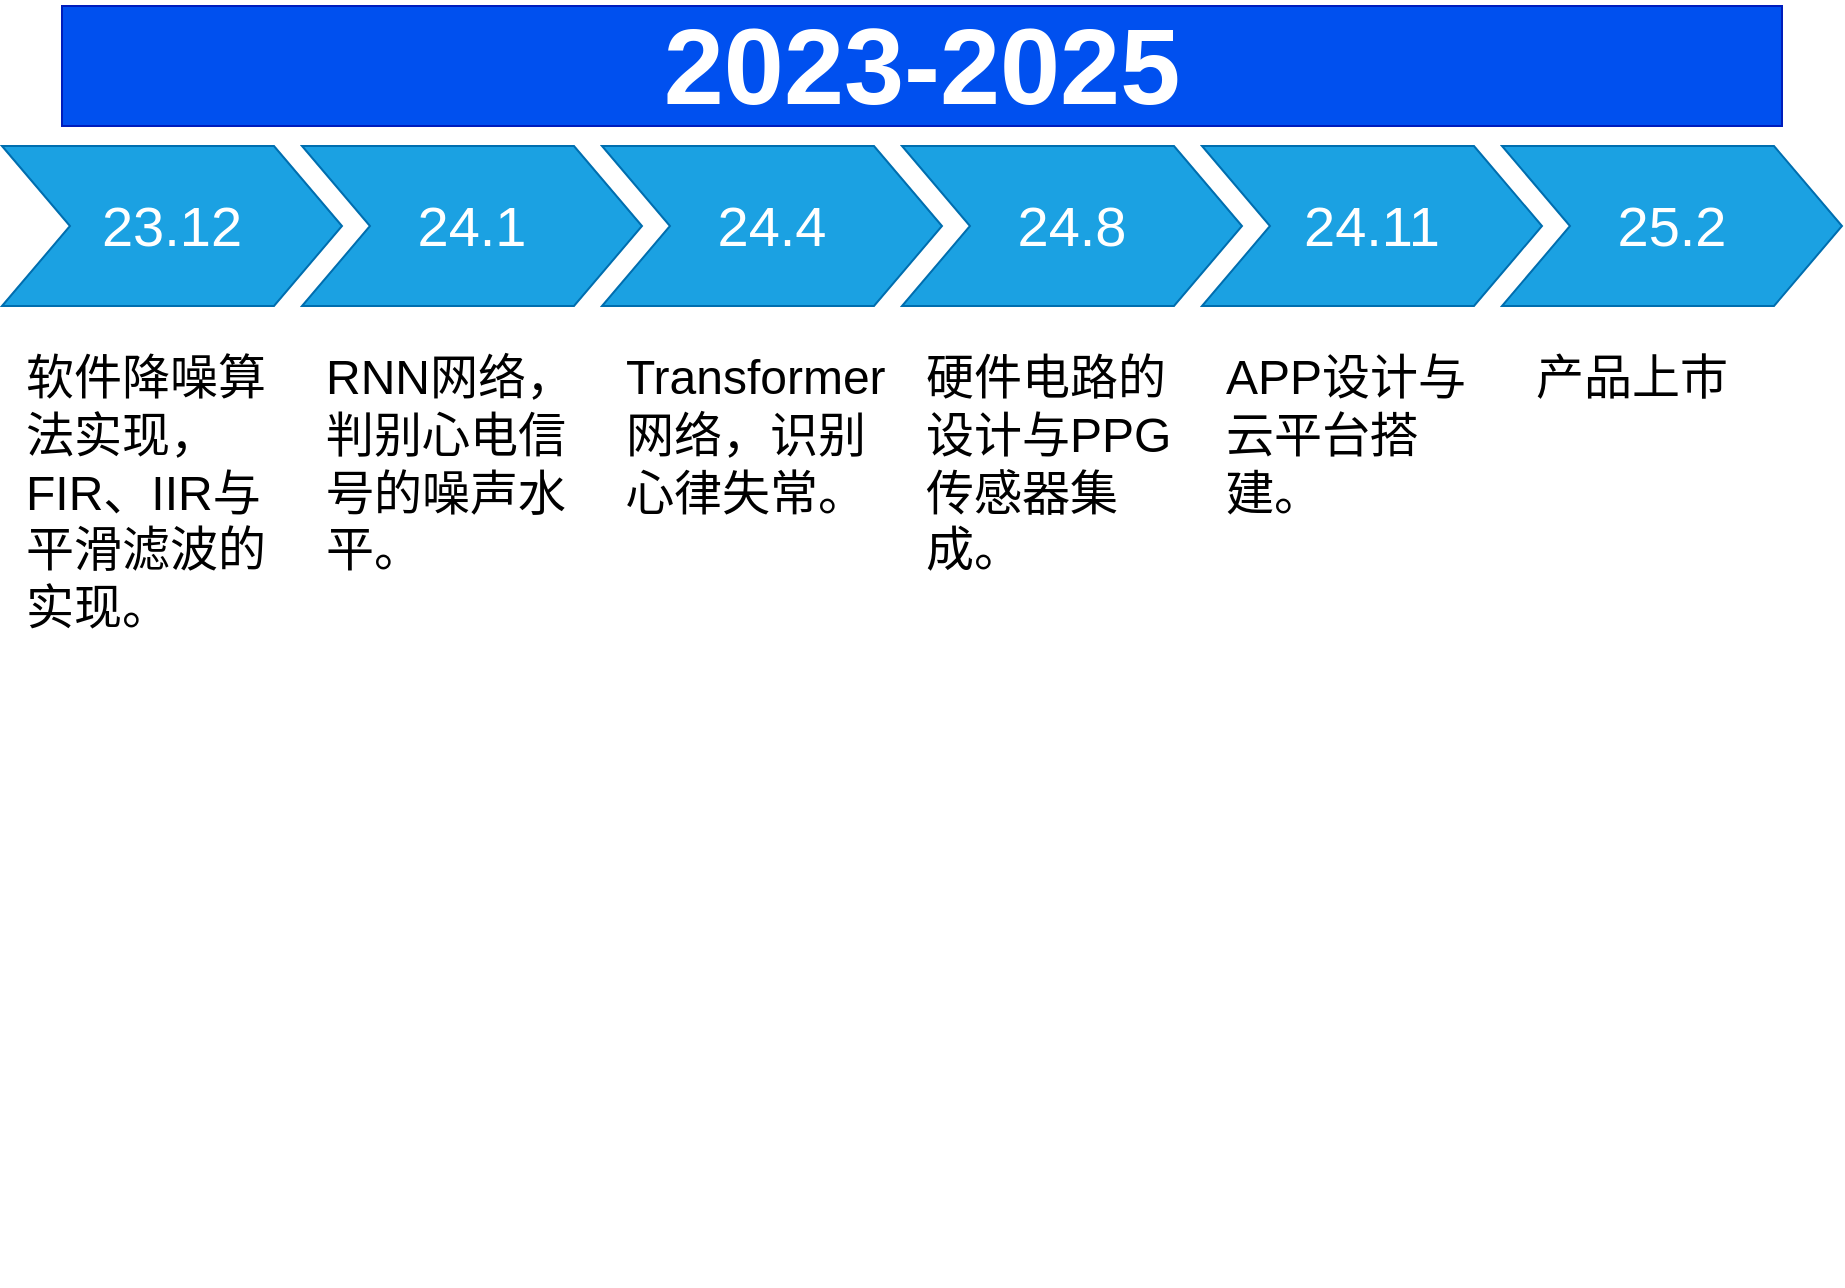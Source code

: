 <mxfile version="22.1.5" type="github">
  <diagram name="Page-1" id="d9b1e647-80fa-b4a2-5024-87a742678bcc">
    <mxGraphModel dx="1252" dy="775" grid="1" gridSize="10" guides="1" tooltips="1" connect="1" arrows="1" fold="1" page="1" pageScale="1" pageWidth="1100" pageHeight="850" background="none" math="0" shadow="0">
      <root>
        <mxCell id="0" />
        <mxCell id="1" parent="0" />
        <mxCell id="57fe6abec08f04cb-1" value="23.12" style="shape=step;whiteSpace=wrap;html=1;fontSize=28;fillColor=#1ba1e2;fontColor=#ffffff;strokeColor=#006EAF;" parent="1" vertex="1">
          <mxGeometry x="90" y="180" width="170" height="80" as="geometry" />
        </mxCell>
        <mxCell id="57fe6abec08f04cb-2" value="24.1" style="shape=step;whiteSpace=wrap;html=1;fontSize=28;fillColor=#1ba1e2;fontColor=#ffffff;strokeColor=#006EAF;" parent="1" vertex="1">
          <mxGeometry x="240" y="180" width="170" height="80" as="geometry" />
        </mxCell>
        <mxCell id="57fe6abec08f04cb-3" value="24.4" style="shape=step;whiteSpace=wrap;html=1;fontSize=28;fillColor=#1ba1e2;fontColor=#ffffff;strokeColor=#006EAF;" parent="1" vertex="1">
          <mxGeometry x="390" y="180" width="170" height="80" as="geometry" />
        </mxCell>
        <mxCell id="57fe6abec08f04cb-4" value="24.8" style="shape=step;whiteSpace=wrap;html=1;fontSize=28;fillColor=#1ba1e2;fontColor=#ffffff;strokeColor=#006EAF;" parent="1" vertex="1">
          <mxGeometry x="540" y="180" width="170" height="80" as="geometry" />
        </mxCell>
        <mxCell id="57fe6abec08f04cb-5" value="24.11" style="shape=step;whiteSpace=wrap;html=1;fontSize=28;fillColor=#1ba1e2;fontColor=#ffffff;strokeColor=#006EAF;" parent="1" vertex="1">
          <mxGeometry x="690" y="180" width="170" height="80" as="geometry" />
        </mxCell>
        <mxCell id="57fe6abec08f04cb-6" value="25.2" style="shape=step;whiteSpace=wrap;html=1;fontSize=28;fillColor=#1ba1e2;fontColor=#ffffff;strokeColor=#006EAF;" parent="1" vertex="1">
          <mxGeometry x="840" y="180" width="170" height="80" as="geometry" />
        </mxCell>
        <mxCell id="57fe6abec08f04cb-7" value="2023-2025" style="text;html=1;strokeColor=#001DBC;fillColor=#0050ef;align=center;verticalAlign=middle;whiteSpace=wrap;fontSize=54;fontStyle=1;fontColor=#ffffff;" parent="1" vertex="1">
          <mxGeometry x="120" y="110" width="860" height="60" as="geometry" />
        </mxCell>
        <mxCell id="57fe6abec08f04cb-8" value="&lt;font style=&quot;font-size: 24px;&quot;&gt;软件降噪算法实现，FIR、IIR与平滑滤波的实现。&lt;/font&gt;" style="text;spacingTop=-5;fillColor=#ffffff;whiteSpace=wrap;html=1;align=left;fontSize=12;fontFamily=Helvetica;fillColor=none;strokeColor=none;" parent="1" vertex="1">
          <mxGeometry x="100" y="280" width="140" height="470" as="geometry" />
        </mxCell>
        <mxCell id="57fe6abec08f04cb-9" value="&lt;font style=&quot;font-size: 24px;&quot;&gt;RNN网络，判别心电信号的噪声水平。&lt;/font&gt;" style="text;spacingTop=-5;fillColor=#ffffff;whiteSpace=wrap;html=1;align=left;fontSize=12;fontFamily=Helvetica;fillColor=none;strokeColor=none;" parent="1" vertex="1">
          <mxGeometry x="250" y="280" width="140" height="470" as="geometry" />
        </mxCell>
        <mxCell id="57fe6abec08f04cb-10" value="&lt;font style=&quot;font-size: 24px;&quot;&gt;Transformer网络，识别心律失常。&lt;/font&gt;" style="text;spacingTop=-5;fillColor=#ffffff;whiteSpace=wrap;html=1;align=left;fontSize=12;fontFamily=Helvetica;fillColor=none;strokeColor=none;" parent="1" vertex="1">
          <mxGeometry x="400" y="280" width="140" height="470" as="geometry" />
        </mxCell>
        <mxCell id="57fe6abec08f04cb-11" value="&lt;font style=&quot;font-size: 24px;&quot;&gt;硬件电路的设计与PPG传感器集成。&lt;/font&gt;" style="text;spacingTop=-5;fillColor=#ffffff;whiteSpace=wrap;html=1;align=left;fontSize=12;fontFamily=Helvetica;fillColor=none;strokeColor=none;" parent="1" vertex="1">
          <mxGeometry x="550" y="280" width="140" height="470" as="geometry" />
        </mxCell>
        <mxCell id="57fe6abec08f04cb-12" value="&lt;font style=&quot;font-size: 24px;&quot;&gt;APP设计与云平台搭建。&lt;/font&gt;" style="text;spacingTop=-5;fillColor=#ffffff;whiteSpace=wrap;html=1;align=left;fontSize=12;fontFamily=Helvetica;fillColor=none;strokeColor=none;" parent="1" vertex="1">
          <mxGeometry x="700" y="280" width="140" height="470" as="geometry" />
        </mxCell>
        <mxCell id="57fe6abec08f04cb-13" value="&lt;font style=&quot;font-size: 24px;&quot;&gt;产品上市&lt;/font&gt;" style="text;spacingTop=-5;fillColor=#ffffff;whiteSpace=wrap;html=1;align=left;fontSize=12;fontFamily=Helvetica;fillColor=none;strokeColor=none;" parent="1" vertex="1">
          <mxGeometry x="855" y="280" width="140" height="470" as="geometry" />
        </mxCell>
      </root>
    </mxGraphModel>
  </diagram>
</mxfile>

